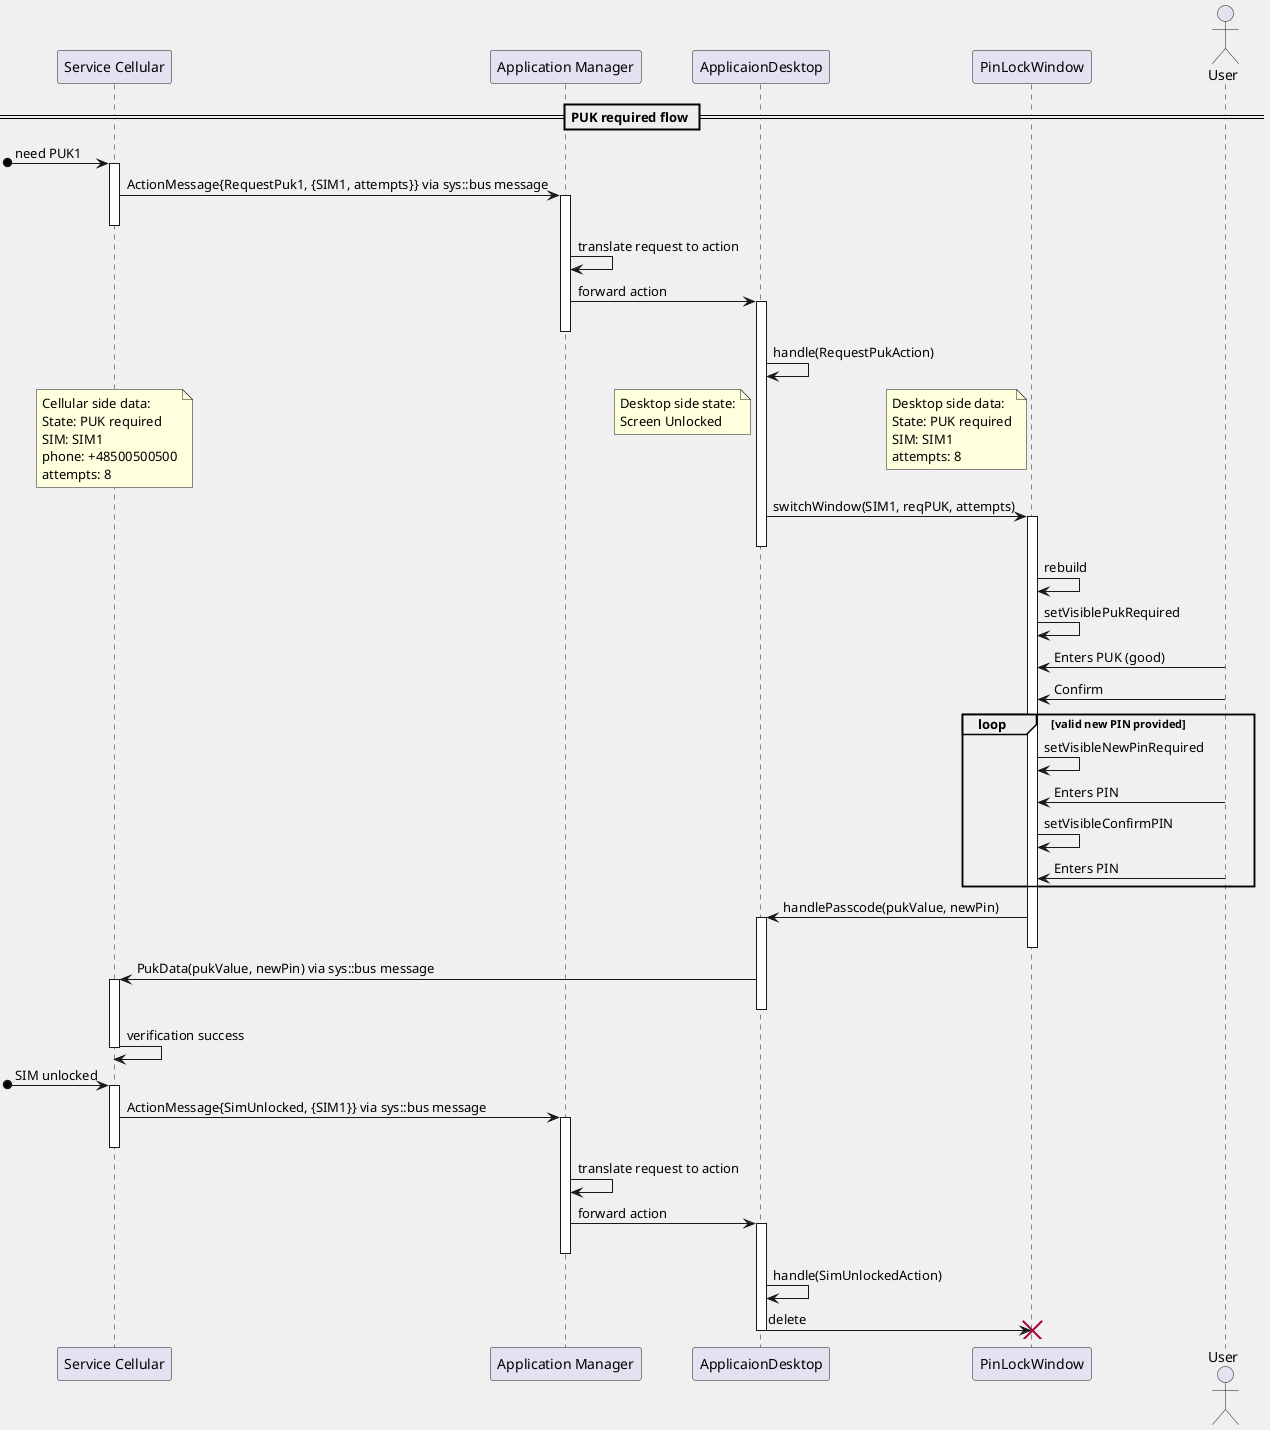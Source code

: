 @startuml
skinparam BackgroundColor F0F0F0

participant "Service Cellular" as srvclr
participant "Application Manager" as appmgr
participant "ApplicaionDesktop" as appdsktp
participant "PinLockWindow" as pinwin
actor User

    == PUK required flow ==

[o->srvclr : need PUK1
activate srvclr
srvclr -> appmgr : ActionMessage{RequestPuk1, {SIM1, attempts}} via sys::bus message
    activate appmgr
deactivate srvclr
    appmgr -> appmgr : translate request to action
    appmgr -> appdsktp : forward action
        activate appdsktp
    deactivate appmgr
        appdsktp -> appdsktp : handle(RequestPukAction)
note over of srvclr
    Cellular side data:
    State: PUK required
    SIM: SIM1
    phone: +48500500500
    attempts: 8
end note
/ note left of pinwin
    Desktop side data:
    State: PUK required
    SIM: SIM1
    attempts: 8
end note
/ note left of appdsktp
    Desktop side state:
    Screen Unlocked
end note

        appdsktp -> pinwin : switchWindow(SIM1, reqPUK, attempts)
            activate pinwin
        deactivate appdsktp
            pinwin -> pinwin : rebuild
            pinwin -> pinwin : setVisiblePukRequired
            pinwin <- User : Enters PUK (good)
            pinwin <- User : Confirm
            loop valid new PIN provided
                pinwin -> pinwin : setVisibleNewPinRequired
                pinwin <- User : Enters PIN
                pinwin -> pinwin : setVisibleConfirmPIN
                pinwin <- User : Enters PIN
            end
        appdsktp <- pinwin : handlePasscode(pukValue, newPin)
        activate appdsktp
            deactivate pinwin

srvclr <- appdsktp : PukData(pukValue, newPin) via sys::bus message
activate srvclr
        deactivate appdsktp
srvclr -> srvclr : verification success
deactivate srvclr

[o->srvclr : SIM unlocked
activate srvclr
srvclr -> appmgr : ActionMessage{SimUnlocked, {SIM1}} via sys::bus message
    activate appmgr
deactivate srvclr
    appmgr -> appmgr : translate request to action
    appmgr -> appdsktp : forward action
        activate appdsktp
    deactivate appmgr
        appdsktp -> appdsktp : handle(SimUnlockedAction)
        appdsktp -> pinwin !! : delete
        deactivate appdsktp
@enduml
